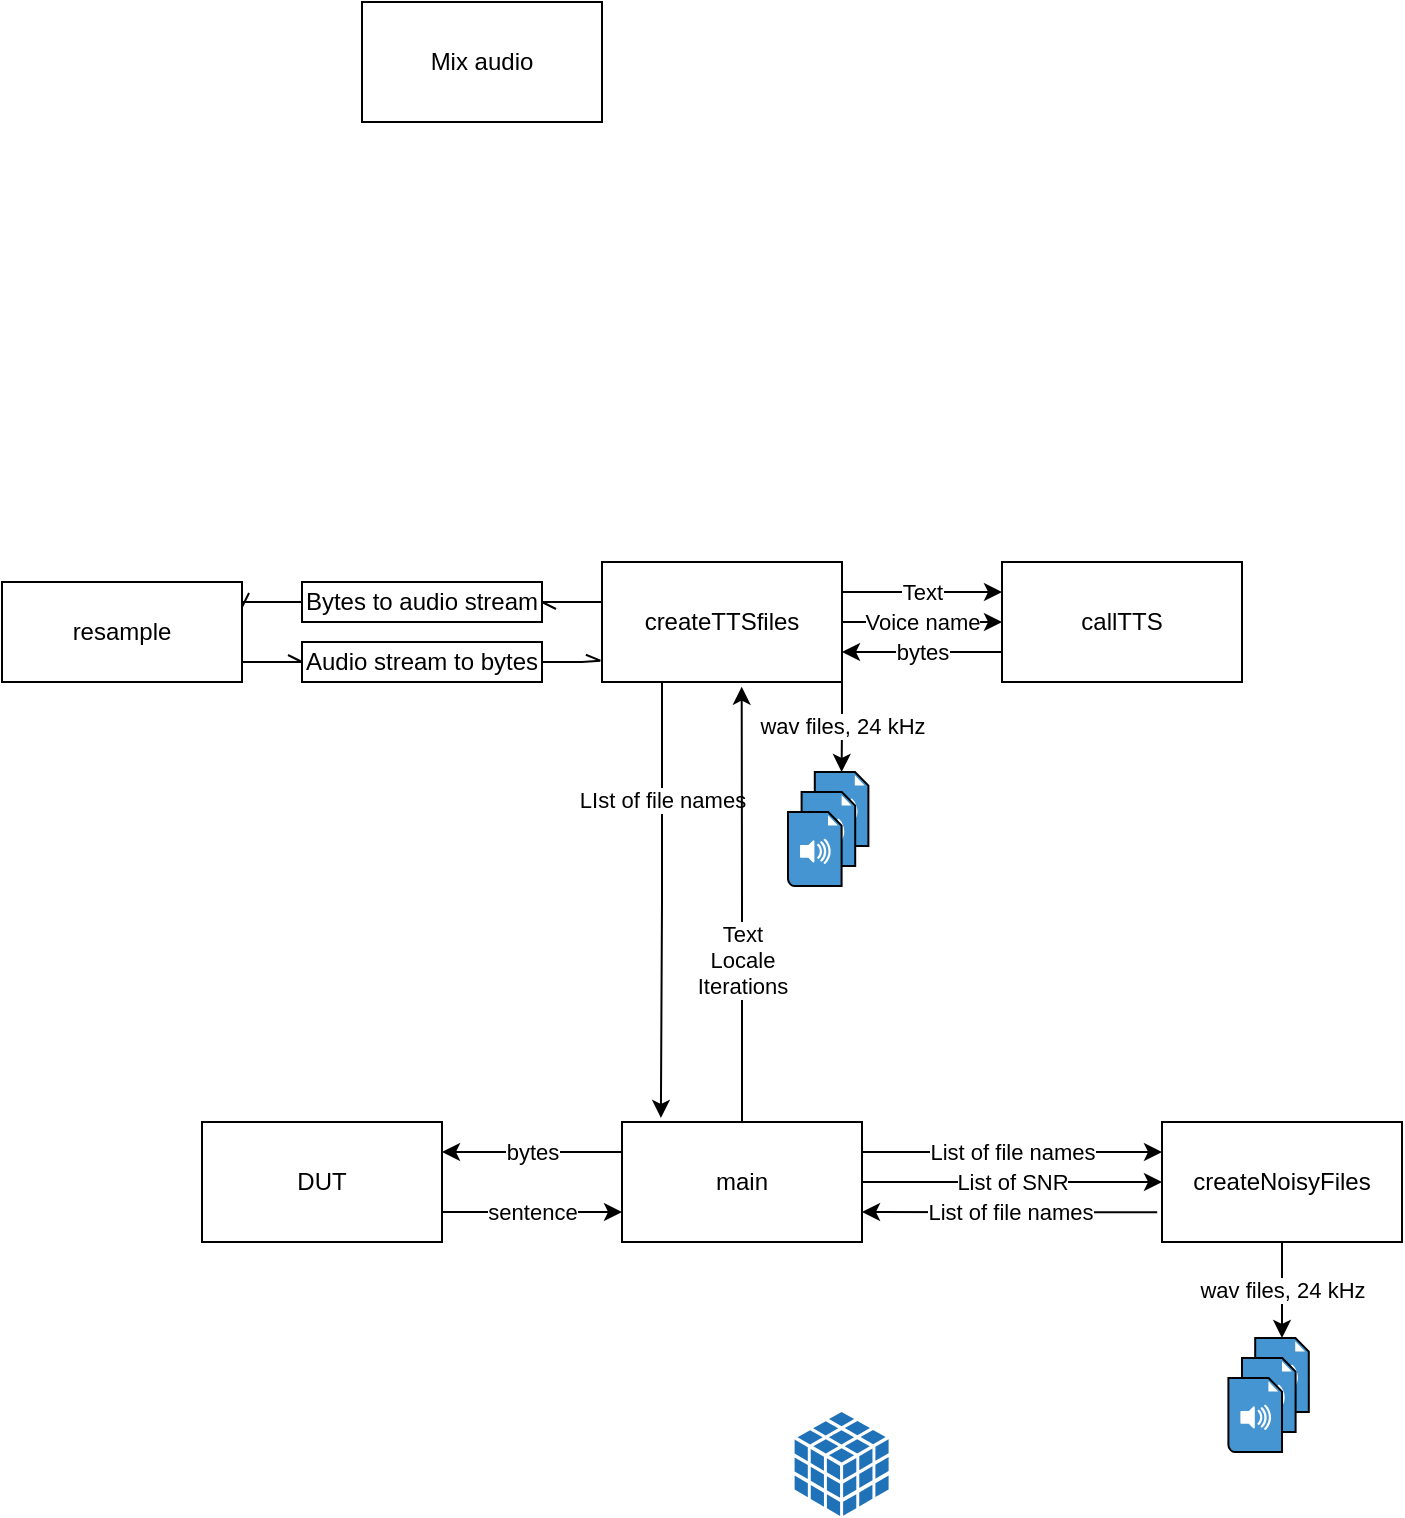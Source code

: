<mxfile version="24.7.5">
  <diagram id="C5RBs43oDa-KdzZeNtuy" name="Page-1">
    <mxGraphModel dx="780" dy="496" grid="1" gridSize="10" guides="1" tooltips="1" connect="1" arrows="1" fold="1" page="1" pageScale="1" pageWidth="827" pageHeight="1169" math="0" shadow="0">
      <root>
        <mxCell id="WIyWlLk6GJQsqaUBKTNV-0" />
        <mxCell id="WIyWlLk6GJQsqaUBKTNV-1" parent="WIyWlLk6GJQsqaUBKTNV-0" />
        <mxCell id="ievZF2CwrjWZiY9o42JL-0" value="Mix audio" style="rounded=0;whiteSpace=wrap;html=1;" vertex="1" parent="WIyWlLk6GJQsqaUBKTNV-1">
          <mxGeometry x="200" y="120" width="120" height="60" as="geometry" />
        </mxCell>
        <mxCell id="ievZF2CwrjWZiY9o42JL-1" value="Bytes to audio stream" style="rounded=0;whiteSpace=wrap;html=1;" vertex="1" parent="WIyWlLk6GJQsqaUBKTNV-1">
          <mxGeometry x="170" y="410" width="120" height="20" as="geometry" />
        </mxCell>
        <mxCell id="ievZF2CwrjWZiY9o42JL-2" value="Audio stream to bytes" style="rounded=0;whiteSpace=wrap;html=1;" vertex="1" parent="WIyWlLk6GJQsqaUBKTNV-1">
          <mxGeometry x="170" y="440" width="120" height="20" as="geometry" />
        </mxCell>
        <mxCell id="ievZF2CwrjWZiY9o42JL-6" value="bytes" style="edgeStyle=orthogonalEdgeStyle;rounded=0;orthogonalLoop=1;jettySize=auto;html=1;exitX=0;exitY=0.75;exitDx=0;exitDy=0;entryX=1;entryY=0.75;entryDx=0;entryDy=0;" edge="1" parent="WIyWlLk6GJQsqaUBKTNV-1" source="ievZF2CwrjWZiY9o42JL-3" target="ievZF2CwrjWZiY9o42JL-4">
          <mxGeometry relative="1" as="geometry" />
        </mxCell>
        <mxCell id="ievZF2CwrjWZiY9o42JL-3" value="callTTS" style="rounded=0;whiteSpace=wrap;html=1;" vertex="1" parent="WIyWlLk6GJQsqaUBKTNV-1">
          <mxGeometry x="520" y="400" width="120" height="60" as="geometry" />
        </mxCell>
        <mxCell id="ievZF2CwrjWZiY9o42JL-5" value="Text" style="edgeStyle=orthogonalEdgeStyle;rounded=0;orthogonalLoop=1;jettySize=auto;html=1;exitX=1;exitY=0.25;exitDx=0;exitDy=0;entryX=0;entryY=0.25;entryDx=0;entryDy=0;" edge="1" parent="WIyWlLk6GJQsqaUBKTNV-1" source="ievZF2CwrjWZiY9o42JL-4" target="ievZF2CwrjWZiY9o42JL-3">
          <mxGeometry relative="1" as="geometry" />
        </mxCell>
        <mxCell id="ievZF2CwrjWZiY9o42JL-7" value="Voice name" style="edgeStyle=orthogonalEdgeStyle;rounded=0;orthogonalLoop=1;jettySize=auto;html=1;entryX=0;entryY=0.5;entryDx=0;entryDy=0;" edge="1" parent="WIyWlLk6GJQsqaUBKTNV-1" source="ievZF2CwrjWZiY9o42JL-4" target="ievZF2CwrjWZiY9o42JL-3">
          <mxGeometry relative="1" as="geometry" />
        </mxCell>
        <mxCell id="ievZF2CwrjWZiY9o42JL-15" style="edgeStyle=orthogonalEdgeStyle;rounded=0;orthogonalLoop=1;jettySize=auto;html=1;exitX=0;exitY=0.25;exitDx=0;exitDy=0;entryX=1;entryY=0.5;entryDx=0;entryDy=0;endArrow=openAsync;endFill=0;" edge="1" parent="WIyWlLk6GJQsqaUBKTNV-1" source="ievZF2CwrjWZiY9o42JL-4" target="ievZF2CwrjWZiY9o42JL-1">
          <mxGeometry relative="1" as="geometry">
            <Array as="points">
              <mxPoint x="320" y="420" />
            </Array>
          </mxGeometry>
        </mxCell>
        <mxCell id="ievZF2CwrjWZiY9o42JL-25" value="LIst of file names" style="edgeStyle=orthogonalEdgeStyle;rounded=0;orthogonalLoop=1;jettySize=auto;html=1;exitX=0.25;exitY=1;exitDx=0;exitDy=0;entryX=0.162;entryY=-0.034;entryDx=0;entryDy=0;entryPerimeter=0;" edge="1" parent="WIyWlLk6GJQsqaUBKTNV-1" source="ievZF2CwrjWZiY9o42JL-4" target="ievZF2CwrjWZiY9o42JL-34">
          <mxGeometry x="-0.465" relative="1" as="geometry">
            <mxPoint as="offset" />
          </mxGeometry>
        </mxCell>
        <mxCell id="ievZF2CwrjWZiY9o42JL-4" value="c&lt;span style=&quot;background-color: initial;&quot;&gt;reateTTSfiles&lt;/span&gt;" style="rounded=0;whiteSpace=wrap;html=1;" vertex="1" parent="WIyWlLk6GJQsqaUBKTNV-1">
          <mxGeometry x="320" y="400" width="120" height="60" as="geometry" />
        </mxCell>
        <mxCell id="ievZF2CwrjWZiY9o42JL-14" style="edgeStyle=orthogonalEdgeStyle;rounded=0;orthogonalLoop=1;jettySize=auto;html=1;exitX=1;exitY=0.75;exitDx=0;exitDy=0;entryX=0;entryY=0.5;entryDx=0;entryDy=0;endArrow=openAsync;endFill=0;" edge="1" parent="WIyWlLk6GJQsqaUBKTNV-1" source="ievZF2CwrjWZiY9o42JL-8" target="ievZF2CwrjWZiY9o42JL-2">
          <mxGeometry relative="1" as="geometry">
            <Array as="points">
              <mxPoint x="140" y="450" />
            </Array>
          </mxGeometry>
        </mxCell>
        <mxCell id="ievZF2CwrjWZiY9o42JL-8" value="resample" style="rounded=0;whiteSpace=wrap;html=1;" vertex="1" parent="WIyWlLk6GJQsqaUBKTNV-1">
          <mxGeometry x="20" y="410" width="120" height="50" as="geometry" />
        </mxCell>
        <mxCell id="ievZF2CwrjWZiY9o42JL-13" style="edgeStyle=orthogonalEdgeStyle;rounded=0;orthogonalLoop=1;jettySize=auto;html=1;entryX=-0.007;entryY=0.822;entryDx=0;entryDy=0;entryPerimeter=0;endArrow=openAsync;endFill=0;" edge="1" parent="WIyWlLk6GJQsqaUBKTNV-1" source="ievZF2CwrjWZiY9o42JL-2" target="ievZF2CwrjWZiY9o42JL-4">
          <mxGeometry relative="1" as="geometry" />
        </mxCell>
        <mxCell id="ievZF2CwrjWZiY9o42JL-17" style="edgeStyle=orthogonalEdgeStyle;rounded=0;orthogonalLoop=1;jettySize=auto;html=1;exitX=0;exitY=0.5;exitDx=0;exitDy=0;entryX=1;entryY=0.25;entryDx=0;entryDy=0;endArrow=openAsync;endFill=0;" edge="1" parent="WIyWlLk6GJQsqaUBKTNV-1" source="ievZF2CwrjWZiY9o42JL-1" target="ievZF2CwrjWZiY9o42JL-8">
          <mxGeometry relative="1" as="geometry">
            <Array as="points" />
          </mxGeometry>
        </mxCell>
        <mxCell id="ievZF2CwrjWZiY9o42JL-19" value="wav files, 24 kHz" style="edgeStyle=orthogonalEdgeStyle;rounded=0;orthogonalLoop=1;jettySize=auto;html=1;exitX=1;exitY=1;exitDx=0;exitDy=0;" edge="1" parent="WIyWlLk6GJQsqaUBKTNV-1" source="ievZF2CwrjWZiY9o42JL-4" target="ievZF2CwrjWZiY9o42JL-27">
          <mxGeometry relative="1" as="geometry">
            <mxPoint x="380" y="520" as="targetPoint" />
          </mxGeometry>
        </mxCell>
        <mxCell id="ievZF2CwrjWZiY9o42JL-37" value="List of file names" style="edgeStyle=orthogonalEdgeStyle;rounded=0;orthogonalLoop=1;jettySize=auto;html=1;exitX=-0.02;exitY=0.752;exitDx=0;exitDy=0;entryX=1;entryY=0.75;entryDx=0;entryDy=0;exitPerimeter=0;" edge="1" parent="WIyWlLk6GJQsqaUBKTNV-1" source="ievZF2CwrjWZiY9o42JL-24" target="ievZF2CwrjWZiY9o42JL-34">
          <mxGeometry relative="1" as="geometry">
            <mxPoint x="570" y="725" as="sourcePoint" />
          </mxGeometry>
        </mxCell>
        <mxCell id="ievZF2CwrjWZiY9o42JL-24" value="createNoisyFiles" style="rounded=0;whiteSpace=wrap;html=1;" vertex="1" parent="WIyWlLk6GJQsqaUBKTNV-1">
          <mxGeometry x="600" y="680" width="120" height="60" as="geometry" />
        </mxCell>
        <mxCell id="ievZF2CwrjWZiY9o42JL-27" value="" style="shadow=0;dashed=0;html=1;strokeColor=default;fillColor=#4495D1;labelPosition=center;verticalLabelPosition=bottom;verticalAlign=top;align=center;outlineConnect=0;shape=mxgraph.veeam.audio_file;" vertex="1" parent="WIyWlLk6GJQsqaUBKTNV-1">
          <mxGeometry x="426.4" y="505" width="26.8" height="37" as="geometry" />
        </mxCell>
        <mxCell id="ievZF2CwrjWZiY9o42JL-28" value="" style="shadow=0;dashed=0;html=1;strokeColor=default;fillColor=#4495D1;labelPosition=center;verticalLabelPosition=bottom;verticalAlign=top;align=center;outlineConnect=0;shape=mxgraph.veeam.audio_file;" vertex="1" parent="WIyWlLk6GJQsqaUBKTNV-1">
          <mxGeometry x="419.8" y="515" width="26.8" height="37" as="geometry" />
        </mxCell>
        <mxCell id="ievZF2CwrjWZiY9o42JL-29" value="" style="shadow=0;dashed=0;html=1;strokeColor=default;fillColor=#4495D1;labelPosition=center;verticalLabelPosition=bottom;verticalAlign=top;align=center;outlineConnect=0;shape=mxgraph.veeam.audio_file;" vertex="1" parent="WIyWlLk6GJQsqaUBKTNV-1">
          <mxGeometry x="413.0" y="525" width="26.8" height="37" as="geometry" />
        </mxCell>
        <mxCell id="ievZF2CwrjWZiY9o42JL-30" value="wav files, 24 kHz" style="edgeStyle=orthogonalEdgeStyle;rounded=0;orthogonalLoop=1;jettySize=auto;html=1;" edge="1" parent="WIyWlLk6GJQsqaUBKTNV-1" target="ievZF2CwrjWZiY9o42JL-31" source="ievZF2CwrjWZiY9o42JL-24">
          <mxGeometry relative="1" as="geometry">
            <mxPoint x="663.2" y="740" as="sourcePoint" />
            <mxPoint x="633.2" y="800" as="targetPoint" />
          </mxGeometry>
        </mxCell>
        <mxCell id="ievZF2CwrjWZiY9o42JL-31" value="" style="shadow=0;dashed=0;html=1;strokeColor=default;fillColor=#4495D1;labelPosition=center;verticalLabelPosition=bottom;verticalAlign=top;align=center;outlineConnect=0;shape=mxgraph.veeam.audio_file;" vertex="1" parent="WIyWlLk6GJQsqaUBKTNV-1">
          <mxGeometry x="646.6" y="788" width="26.8" height="37" as="geometry" />
        </mxCell>
        <mxCell id="ievZF2CwrjWZiY9o42JL-32" value="" style="shadow=0;dashed=0;html=1;strokeColor=default;fillColor=#4495D1;labelPosition=center;verticalLabelPosition=bottom;verticalAlign=top;align=center;outlineConnect=0;shape=mxgraph.veeam.audio_file;" vertex="1" parent="WIyWlLk6GJQsqaUBKTNV-1">
          <mxGeometry x="640" y="798" width="26.8" height="37" as="geometry" />
        </mxCell>
        <mxCell id="ievZF2CwrjWZiY9o42JL-33" value="" style="shadow=0;dashed=0;html=1;strokeColor=default;fillColor=#4495D1;labelPosition=center;verticalLabelPosition=bottom;verticalAlign=top;align=center;outlineConnect=0;shape=mxgraph.veeam.audio_file;" vertex="1" parent="WIyWlLk6GJQsqaUBKTNV-1">
          <mxGeometry x="633.2" y="808" width="26.8" height="37" as="geometry" />
        </mxCell>
        <mxCell id="ievZF2CwrjWZiY9o42JL-35" value="List of file names" style="edgeStyle=orthogonalEdgeStyle;rounded=0;orthogonalLoop=1;jettySize=auto;html=1;exitX=1;exitY=0.25;exitDx=0;exitDy=0;entryX=0;entryY=0.25;entryDx=0;entryDy=0;" edge="1" parent="WIyWlLk6GJQsqaUBKTNV-1" source="ievZF2CwrjWZiY9o42JL-34" target="ievZF2CwrjWZiY9o42JL-24">
          <mxGeometry relative="1" as="geometry">
            <mxPoint x="570" y="695" as="targetPoint" />
          </mxGeometry>
        </mxCell>
        <mxCell id="ievZF2CwrjWZiY9o42JL-36" value="List of SNR" style="edgeStyle=orthogonalEdgeStyle;rounded=0;orthogonalLoop=1;jettySize=auto;html=1;exitX=1;exitY=0.5;exitDx=0;exitDy=0;entryX=0;entryY=0.5;entryDx=0;entryDy=0;" edge="1" parent="WIyWlLk6GJQsqaUBKTNV-1" source="ievZF2CwrjWZiY9o42JL-34" target="ievZF2CwrjWZiY9o42JL-24">
          <mxGeometry relative="1" as="geometry">
            <mxPoint x="570" y="710" as="targetPoint" />
          </mxGeometry>
        </mxCell>
        <mxCell id="ievZF2CwrjWZiY9o42JL-40" value="bytes" style="edgeStyle=orthogonalEdgeStyle;rounded=0;orthogonalLoop=1;jettySize=auto;html=1;exitX=0;exitY=0.25;exitDx=0;exitDy=0;entryX=1;entryY=0.25;entryDx=0;entryDy=0;" edge="1" parent="WIyWlLk6GJQsqaUBKTNV-1" source="ievZF2CwrjWZiY9o42JL-34" target="ievZF2CwrjWZiY9o42JL-39">
          <mxGeometry relative="1" as="geometry" />
        </mxCell>
        <mxCell id="ievZF2CwrjWZiY9o42JL-34" value="main" style="rounded=0;whiteSpace=wrap;html=1;" vertex="1" parent="WIyWlLk6GJQsqaUBKTNV-1">
          <mxGeometry x="330" y="680" width="120" height="60" as="geometry" />
        </mxCell>
        <mxCell id="ievZF2CwrjWZiY9o42JL-38" value="Text&lt;div&gt;Locale&lt;/div&gt;&lt;div&gt;Iterations&lt;/div&gt;" style="edgeStyle=orthogonalEdgeStyle;rounded=0;orthogonalLoop=1;jettySize=auto;html=1;exitX=0.5;exitY=0;exitDx=0;exitDy=0;entryX=0.582;entryY=1.039;entryDx=0;entryDy=0;entryPerimeter=0;" edge="1" parent="WIyWlLk6GJQsqaUBKTNV-1" source="ievZF2CwrjWZiY9o42JL-34" target="ievZF2CwrjWZiY9o42JL-4">
          <mxGeometry x="-0.266" relative="1" as="geometry">
            <mxPoint y="-1" as="offset" />
          </mxGeometry>
        </mxCell>
        <mxCell id="ievZF2CwrjWZiY9o42JL-41" value="sentence" style="edgeStyle=orthogonalEdgeStyle;rounded=0;orthogonalLoop=1;jettySize=auto;html=1;exitX=1;exitY=0.75;exitDx=0;exitDy=0;entryX=0;entryY=0.75;entryDx=0;entryDy=0;" edge="1" parent="WIyWlLk6GJQsqaUBKTNV-1" source="ievZF2CwrjWZiY9o42JL-39" target="ievZF2CwrjWZiY9o42JL-34">
          <mxGeometry relative="1" as="geometry" />
        </mxCell>
        <mxCell id="ievZF2CwrjWZiY9o42JL-39" value="DUT" style="rounded=0;whiteSpace=wrap;html=1;" vertex="1" parent="WIyWlLk6GJQsqaUBKTNV-1">
          <mxGeometry x="120" y="680" width="120" height="60" as="geometry" />
        </mxCell>
        <mxCell id="ievZF2CwrjWZiY9o42JL-42" value="" style="sketch=0;shadow=0;dashed=0;html=1;strokeColor=none;labelPosition=center;verticalLabelPosition=bottom;verticalAlign=top;outlineConnect=0;align=center;shape=mxgraph.office.databases.database_cube;fillColor=#2072B8;" vertex="1" parent="WIyWlLk6GJQsqaUBKTNV-1">
          <mxGeometry x="416.3" y="825" width="47" height="52" as="geometry" />
        </mxCell>
      </root>
    </mxGraphModel>
  </diagram>
</mxfile>
